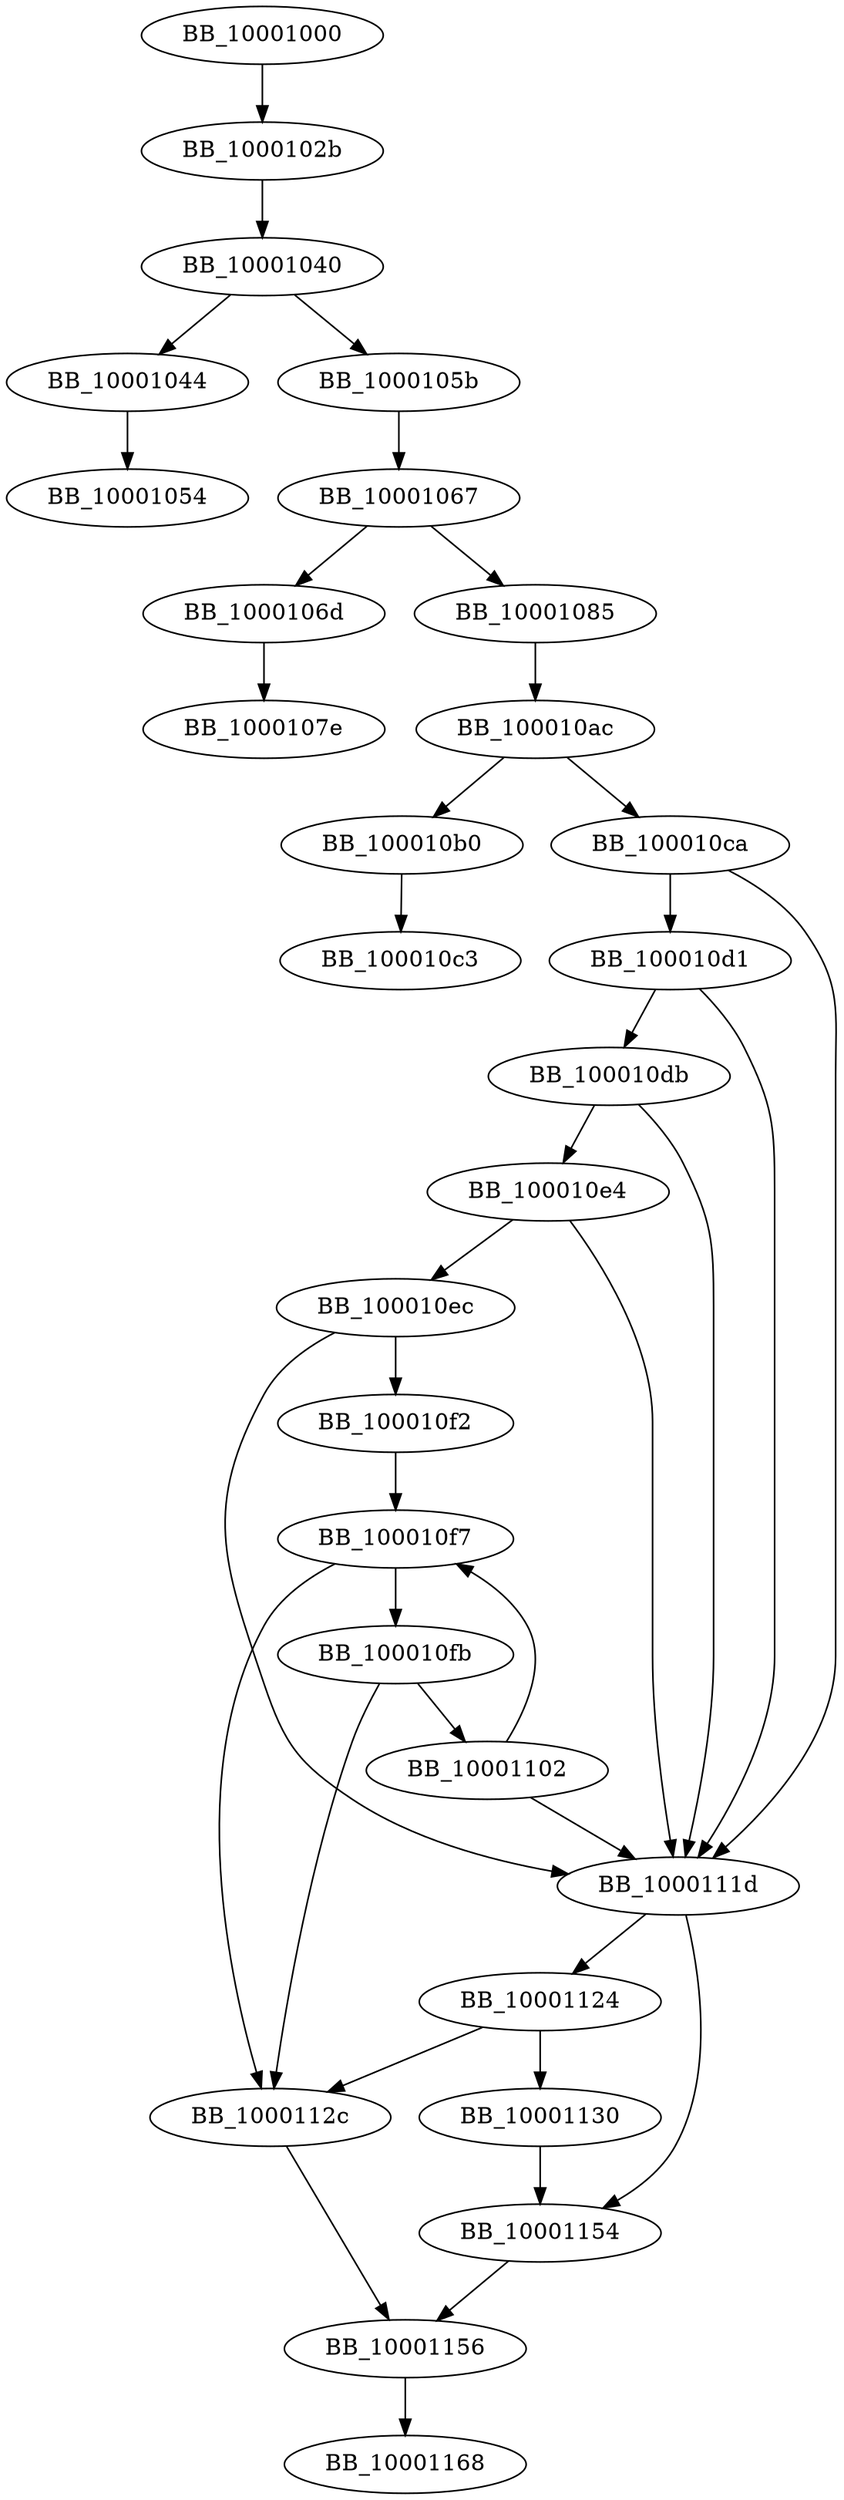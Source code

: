 DiGraph sub_10001000{
BB_10001000->BB_1000102b
BB_1000102b->BB_10001040
BB_10001040->BB_10001044
BB_10001040->BB_1000105b
BB_10001044->BB_10001054
BB_1000105b->BB_10001067
BB_10001067->BB_1000106d
BB_10001067->BB_10001085
BB_1000106d->BB_1000107e
BB_10001085->BB_100010ac
BB_100010ac->BB_100010b0
BB_100010ac->BB_100010ca
BB_100010b0->BB_100010c3
BB_100010ca->BB_100010d1
BB_100010ca->BB_1000111d
BB_100010d1->BB_100010db
BB_100010d1->BB_1000111d
BB_100010db->BB_100010e4
BB_100010db->BB_1000111d
BB_100010e4->BB_100010ec
BB_100010e4->BB_1000111d
BB_100010ec->BB_100010f2
BB_100010ec->BB_1000111d
BB_100010f2->BB_100010f7
BB_100010f7->BB_100010fb
BB_100010f7->BB_1000112c
BB_100010fb->BB_10001102
BB_100010fb->BB_1000112c
BB_10001102->BB_100010f7
BB_10001102->BB_1000111d
BB_1000111d->BB_10001124
BB_1000111d->BB_10001154
BB_10001124->BB_1000112c
BB_10001124->BB_10001130
BB_1000112c->BB_10001156
BB_10001130->BB_10001154
BB_10001154->BB_10001156
BB_10001156->BB_10001168
}
